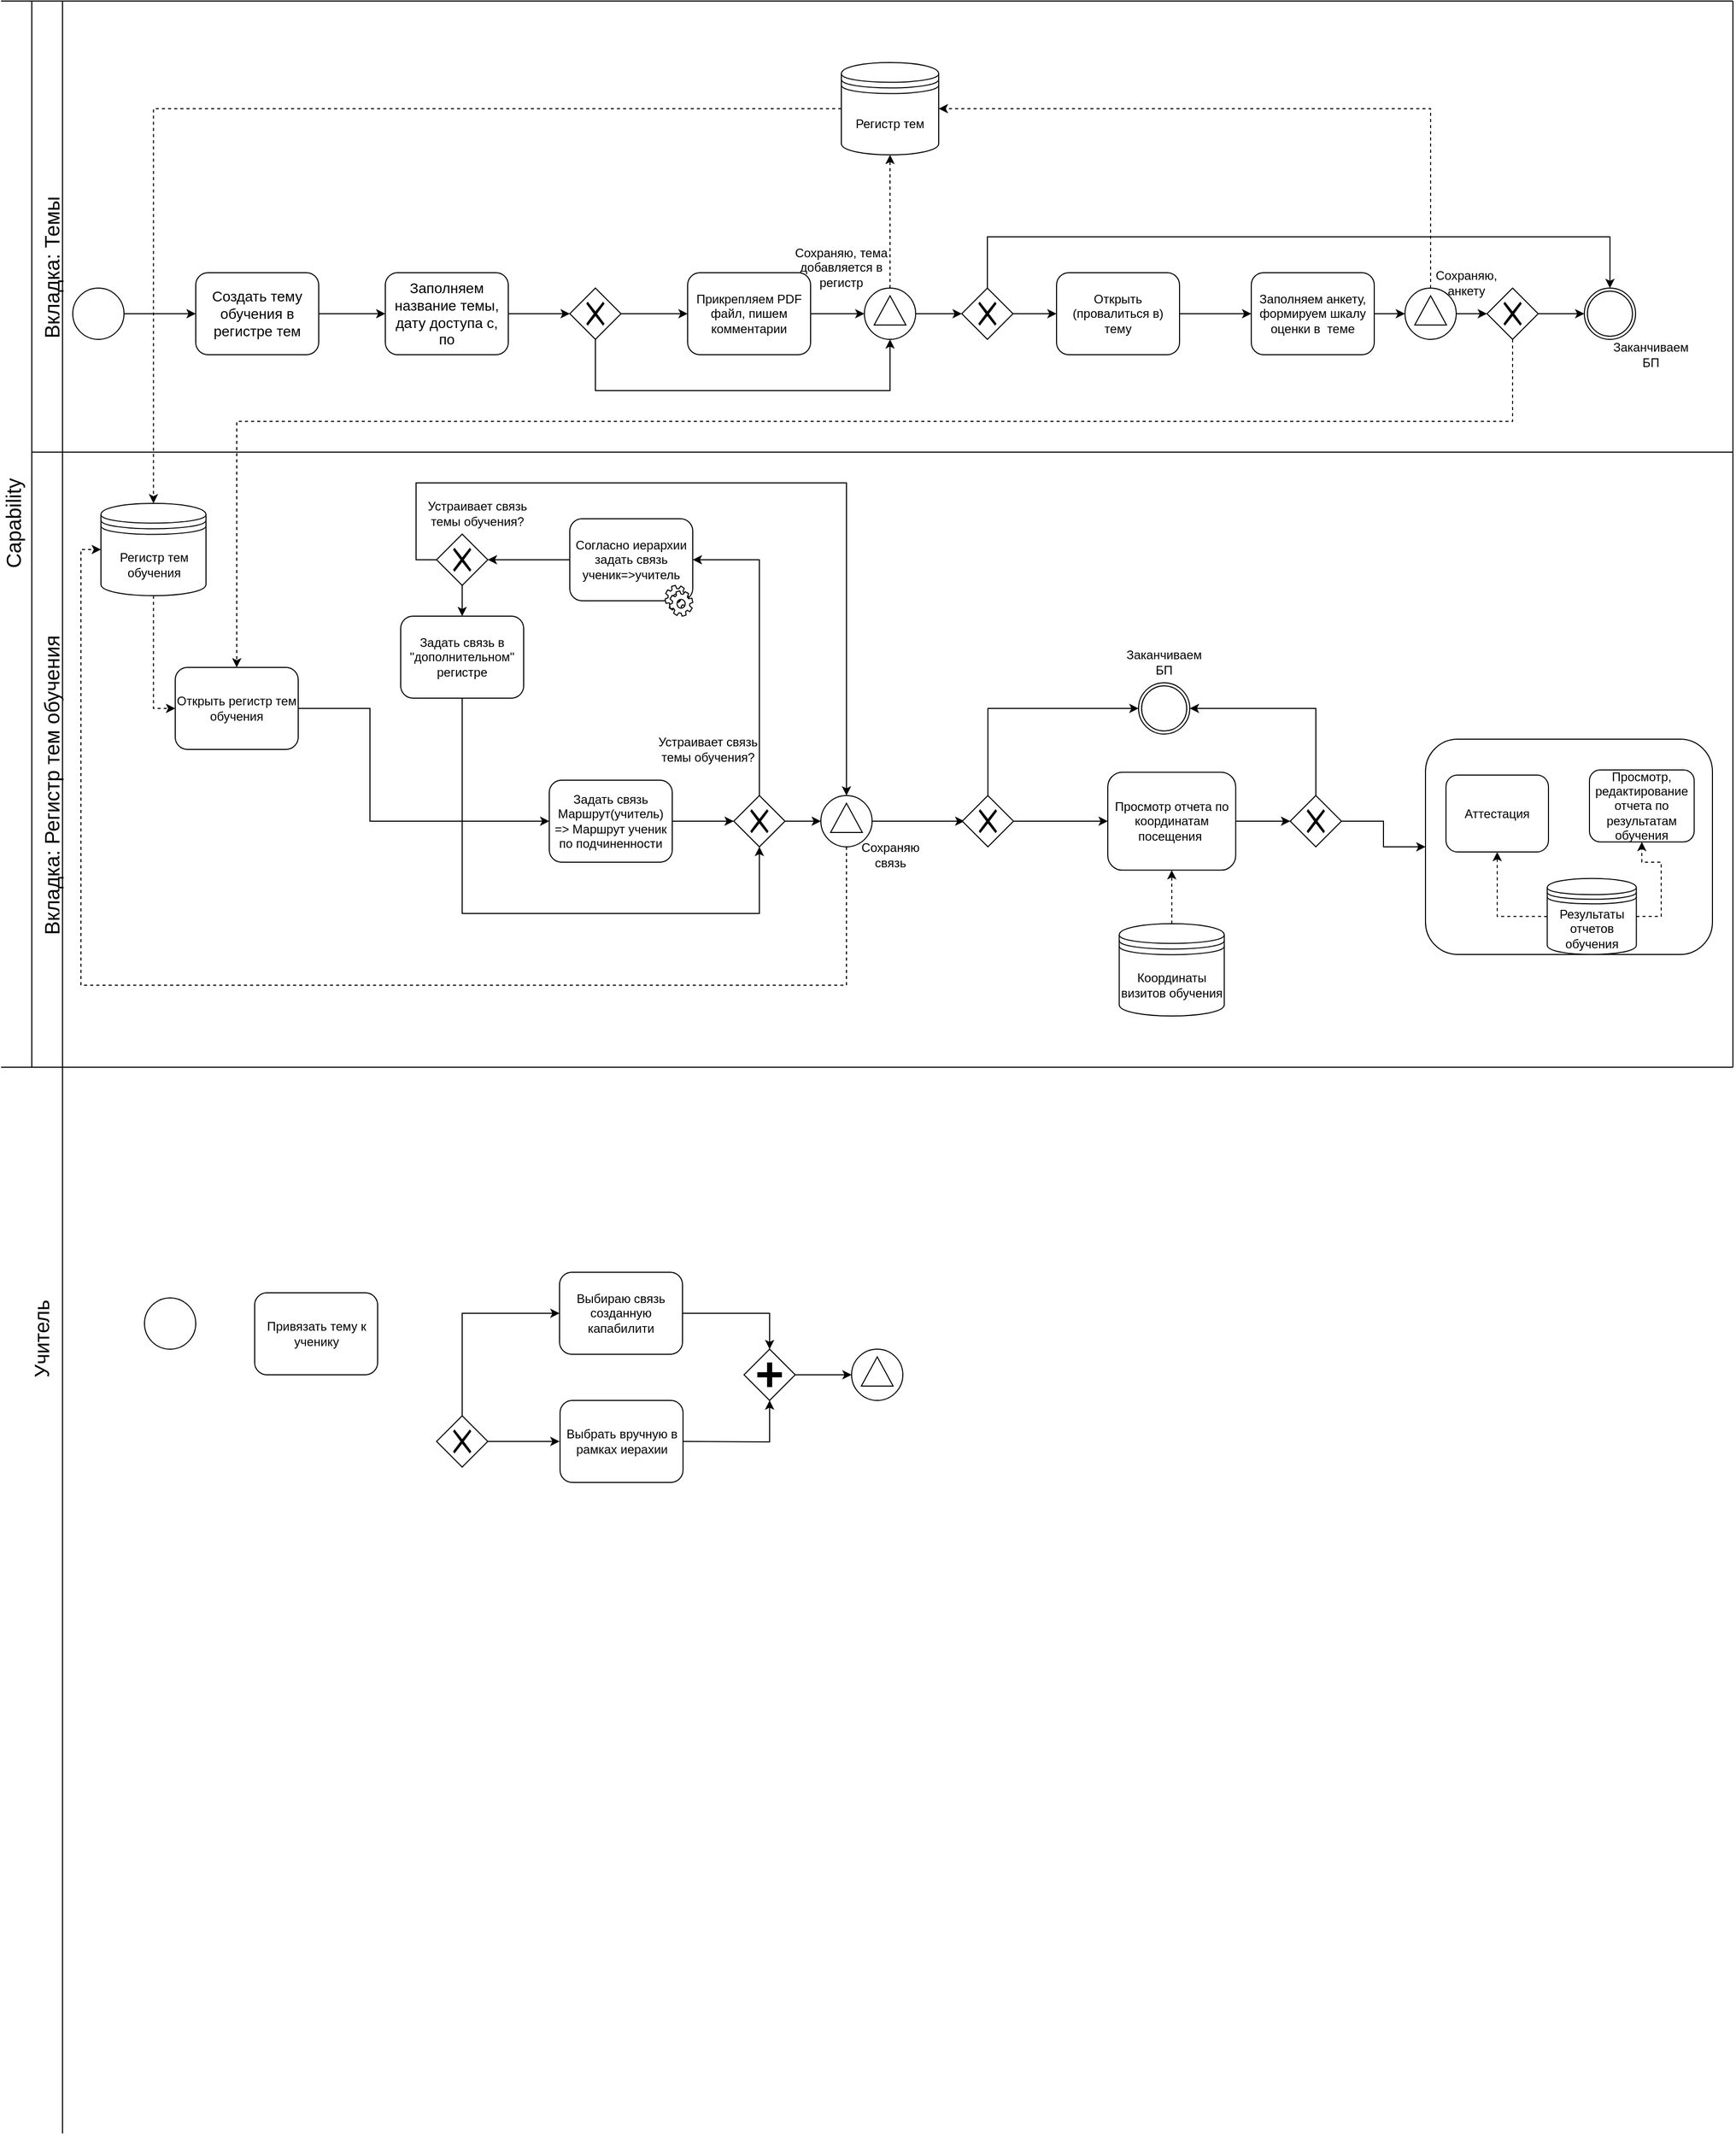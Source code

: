 <mxfile version="13.6.5" type="github">
  <diagram name="Page-1" id="2a216829-ef6e-dabb-86c1-c78162f3ba2b">
    <mxGraphModel dx="1150" dy="746" grid="1" gridSize="10" guides="1" tooltips="1" connect="1" arrows="1" fold="1" page="1" pageScale="1" pageWidth="850" pageHeight="1100" background="#ffffff" math="0" shadow="0">
      <root>
        <mxCell id="0" />
        <mxCell id="1" parent="0" />
        <mxCell id="Ov0t7hppLk0mNa3laH7u-1" value="" style="shape=mxgraph.bpmn.shape;html=1;verticalLabelPosition=bottom;labelBackgroundColor=#ffffff;verticalAlign=top;align=center;perimeter=ellipsePerimeter;outlineConnect=0;outline=standard;symbol=general;" parent="1" vertex="1">
          <mxGeometry x="140" y="1305" width="50" height="50" as="geometry" />
        </mxCell>
        <mxCell id="Ov0t7hppLk0mNa3laH7u-25" style="edgeStyle=orthogonalEdgeStyle;rounded=0;orthogonalLoop=1;jettySize=auto;html=1;entryX=0.5;entryY=0;entryDx=0;entryDy=0;" parent="1" source="Ov0t7hppLk0mNa3laH7u-2" target="Ov0t7hppLk0mNa3laH7u-24" edge="1">
          <mxGeometry relative="1" as="geometry" />
        </mxCell>
        <mxCell id="Ov0t7hppLk0mNa3laH7u-2" value="Выбираю связь созданную капабилити" style="shape=ext;rounded=1;html=1;whiteSpace=wrap;" parent="1" vertex="1">
          <mxGeometry x="545" y="1280" width="120" height="80" as="geometry" />
        </mxCell>
        <mxCell id="Ov0t7hppLk0mNa3laH7u-7" style="edgeStyle=orthogonalEdgeStyle;rounded=0;orthogonalLoop=1;jettySize=auto;html=1;entryX=0;entryY=0.5;entryDx=0;entryDy=0;" parent="1" source="Ov0t7hppLk0mNa3laH7u-3" target="Ov0t7hppLk0mNa3laH7u-2" edge="1">
          <mxGeometry relative="1" as="geometry">
            <Array as="points">
              <mxPoint x="450" y="1320" />
            </Array>
          </mxGeometry>
        </mxCell>
        <mxCell id="Ov0t7hppLk0mNa3laH7u-8" style="edgeStyle=orthogonalEdgeStyle;rounded=0;orthogonalLoop=1;jettySize=auto;html=1;entryX=0;entryY=0.5;entryDx=0;entryDy=0;" parent="1" source="Ov0t7hppLk0mNa3laH7u-3" edge="1">
          <mxGeometry relative="1" as="geometry">
            <mxPoint x="545" y="1445" as="targetPoint" />
          </mxGeometry>
        </mxCell>
        <mxCell id="Ov0t7hppLk0mNa3laH7u-3" value="" style="shape=mxgraph.bpmn.shape;html=1;verticalLabelPosition=bottom;labelBackgroundColor=#ffffff;verticalAlign=top;align=center;perimeter=rhombusPerimeter;background=gateway;outlineConnect=0;outline=none;symbol=exclusiveGw;" parent="1" vertex="1">
          <mxGeometry x="425" y="1420" width="50" height="50" as="geometry" />
        </mxCell>
        <mxCell id="Ov0t7hppLk0mNa3laH7u-26" style="edgeStyle=orthogonalEdgeStyle;rounded=0;orthogonalLoop=1;jettySize=auto;html=1;entryX=0.5;entryY=1;entryDx=0;entryDy=0;" parent="1" target="Ov0t7hppLk0mNa3laH7u-24" edge="1">
          <mxGeometry relative="1" as="geometry">
            <mxPoint x="665" y="1445" as="sourcePoint" />
          </mxGeometry>
        </mxCell>
        <mxCell id="Ov0t7hppLk0mNa3laH7u-4" value="Выбрать вручную в рамках иерахии" style="shape=ext;rounded=1;html=1;whiteSpace=wrap;" parent="1" vertex="1">
          <mxGeometry x="545.5" y="1405" width="120" height="80" as="geometry" />
        </mxCell>
        <mxCell id="Ov0t7hppLk0mNa3laH7u-11" value="" style="shape=mxgraph.bpmn.shape;html=1;verticalLabelPosition=bottom;labelBackgroundColor=#ffffff;verticalAlign=top;align=center;perimeter=ellipsePerimeter;outlineConnect=0;outline=standard;symbol=signal;" parent="1" vertex="1">
          <mxGeometry x="830" y="1355" width="50" height="50" as="geometry" />
        </mxCell>
        <mxCell id="vuQd_B5Kcasl4n16irG2-29" value="Привязать тему к ученику" style="shape=ext;rounded=1;html=1;whiteSpace=wrap;" parent="1" vertex="1">
          <mxGeometry x="247.5" y="1300" width="120" height="80" as="geometry" />
        </mxCell>
        <mxCell id="Ov0t7hppLk0mNa3laH7u-27" style="edgeStyle=orthogonalEdgeStyle;rounded=0;orthogonalLoop=1;jettySize=auto;html=1;" parent="1" source="Ov0t7hppLk0mNa3laH7u-24" target="Ov0t7hppLk0mNa3laH7u-11" edge="1">
          <mxGeometry relative="1" as="geometry" />
        </mxCell>
        <mxCell id="Ov0t7hppLk0mNa3laH7u-24" value="" style="shape=mxgraph.bpmn.shape;html=1;verticalLabelPosition=bottom;labelBackgroundColor=#ffffff;verticalAlign=top;align=center;perimeter=rhombusPerimeter;background=gateway;outlineConnect=0;outline=none;symbol=parallelGw;" parent="1" vertex="1">
          <mxGeometry x="725" y="1355" width="50" height="50" as="geometry" />
        </mxCell>
        <mxCell id="7a84cebc1def654-1" value="" style="shape=mxgraph.bpmn.shape;html=1;verticalLabelPosition=bottom;labelBackgroundColor=#ffffff;verticalAlign=top;perimeter=ellipsePerimeter;outline=standard;symbol=general;" parent="1" vertex="1">
          <mxGeometry x="70" y="320" width="50" height="50" as="geometry" />
        </mxCell>
        <mxCell id="7a84cebc1def654-36" style="edgeStyle=orthogonalEdgeStyle;rounded=0;html=1;jettySize=auto;orthogonalLoop=1;" parent="1" source="7a84cebc1def654-1" target="7a84cebc1def654-2" edge="1">
          <mxGeometry relative="1" as="geometry" />
        </mxCell>
        <mxCell id="Ov0t7hppLk0mNa3laH7u-40" style="edgeStyle=orthogonalEdgeStyle;rounded=0;orthogonalLoop=1;jettySize=auto;html=1;entryX=0;entryY=0.5;entryDx=0;entryDy=0;" parent="1" source="7a84cebc1def654-2" target="Ov0t7hppLk0mNa3laH7u-41" edge="1">
          <mxGeometry relative="1" as="geometry">
            <mxPoint x="340" y="375" as="targetPoint" />
          </mxGeometry>
        </mxCell>
        <mxCell id="7a84cebc1def654-2" value="&lt;span style=&quot;font-size: 14px&quot;&gt;Создать тему обучения в регистре тем&lt;/span&gt;" style="shape=ext;rounded=1;html=1;whiteSpace=wrap;" parent="1" vertex="1">
          <mxGeometry x="190" y="305" width="120" height="80" as="geometry" />
        </mxCell>
        <mxCell id="Dc_LHGW3L4LaWaMohp9L-12" style="edgeStyle=orthogonalEdgeStyle;rounded=0;orthogonalLoop=1;jettySize=auto;html=1;entryX=0.5;entryY=0;entryDx=0;entryDy=0;" parent="1" source="Dc_LHGW3L4LaWaMohp9L-3" target="vuQd_B5Kcasl4n16irG2-27" edge="1">
          <mxGeometry relative="1" as="geometry" />
        </mxCell>
        <mxCell id="Dc_LHGW3L4LaWaMohp9L-5" value="Устраивает связь темы обучения?" style="text;html=1;strokeColor=none;fillColor=none;align=center;verticalAlign=middle;whiteSpace=wrap;rounded=0;" parent="1" vertex="1">
          <mxGeometry x="415" y="510" width="100" height="60" as="geometry" />
        </mxCell>
        <mxCell id="Dc_LHGW3L4LaWaMohp9L-3" value="" style="shape=mxgraph.bpmn.shape;html=1;verticalLabelPosition=bottom;labelBackgroundColor=#ffffff;verticalAlign=top;align=center;perimeter=rhombusPerimeter;background=gateway;outlineConnect=0;outline=none;symbol=exclusiveGw;" parent="1" vertex="1">
          <mxGeometry x="425" y="560" width="50" height="50" as="geometry" />
        </mxCell>
        <mxCell id="Dc_LHGW3L4LaWaMohp9L-4" style="edgeStyle=orthogonalEdgeStyle;rounded=0;orthogonalLoop=1;jettySize=auto;html=1;entryX=1;entryY=0.5;entryDx=0;entryDy=0;" parent="1" source="Dc_LHGW3L4LaWaMohp9L-1" target="Dc_LHGW3L4LaWaMohp9L-3" edge="1">
          <mxGeometry relative="1" as="geometry" />
        </mxCell>
        <mxCell id="Dc_LHGW3L4LaWaMohp9L-1" value="Согласно иерархии задать связь ученик=&amp;gt;учитель" style="shape=ext;rounded=1;html=1;whiteSpace=wrap;" parent="1" vertex="1">
          <mxGeometry x="555" y="545" width="120" height="80" as="geometry" />
        </mxCell>
        <mxCell id="Dc_LHGW3L4LaWaMohp9L-20" value="" style="shape=mxgraph.bpmn.service_task;html=1;outlineConnect=0;" parent="1" vertex="1">
          <mxGeometry x="648" y="610" width="27" height="30" as="geometry" />
        </mxCell>
        <mxCell id="vuQd_B5Kcasl4n16irG2-27" value="Задать связь в &quot;дополнительном&quot; регистре" style="shape=ext;rounded=1;html=1;whiteSpace=wrap;" parent="1" vertex="1">
          <mxGeometry x="390" y="640" width="120" height="80" as="geometry" />
        </mxCell>
        <mxCell id="Dc_LHGW3L4LaWaMohp9L-11" style="edgeStyle=orthogonalEdgeStyle;rounded=0;orthogonalLoop=1;jettySize=auto;html=1;exitX=0.5;exitY=0;exitDx=0;exitDy=0;entryX=1;entryY=0.5;entryDx=0;entryDy=0;" parent="1" source="vuQd_B5Kcasl4n16irG2-24" target="Dc_LHGW3L4LaWaMohp9L-1" edge="1">
          <mxGeometry relative="1" as="geometry" />
        </mxCell>
        <mxCell id="Dc_LHGW3L4LaWaMohp9L-13" style="edgeStyle=orthogonalEdgeStyle;rounded=0;orthogonalLoop=1;jettySize=auto;html=1;exitX=0;exitY=0.5;exitDx=0;exitDy=0;entryX=0.5;entryY=0;entryDx=0;entryDy=0;" parent="1" source="Dc_LHGW3L4LaWaMohp9L-3" target="Ov0t7hppLk0mNa3laH7u-14" edge="1">
          <mxGeometry relative="1" as="geometry">
            <mxPoint x="895" y="700" as="targetPoint" />
            <Array as="points">
              <mxPoint x="405" y="585" />
              <mxPoint x="405" y="510" />
              <mxPoint x="825" y="510" />
            </Array>
          </mxGeometry>
        </mxCell>
        <mxCell id="vuQd_B5Kcasl4n16irG2-5" value="Задать связь Маршрут(учитель) =&amp;gt; Маршрут ученик по подчиненности" style="shape=ext;rounded=1;html=1;whiteSpace=wrap;" parent="1" vertex="1">
          <mxGeometry x="535" y="800" width="120" height="80" as="geometry" />
        </mxCell>
        <mxCell id="vuQd_B5Kcasl4n16irG2-24" value="" style="shape=mxgraph.bpmn.shape;html=1;verticalLabelPosition=bottom;labelBackgroundColor=#ffffff;verticalAlign=top;align=center;perimeter=rhombusPerimeter;background=gateway;outlineConnect=0;outline=none;symbol=exclusiveGw;" parent="1" vertex="1">
          <mxGeometry x="715" y="815" width="50" height="50" as="geometry" />
        </mxCell>
        <mxCell id="Dc_LHGW3L4LaWaMohp9L-15" style="edgeStyle=orthogonalEdgeStyle;rounded=0;orthogonalLoop=1;jettySize=auto;html=1;entryX=0.5;entryY=1;entryDx=0;entryDy=0;" parent="1" source="vuQd_B5Kcasl4n16irG2-27" target="vuQd_B5Kcasl4n16irG2-24" edge="1">
          <mxGeometry relative="1" as="geometry">
            <mxPoint x="675" y="910" as="targetPoint" />
            <Array as="points">
              <mxPoint x="450" y="930" />
              <mxPoint x="740" y="930" />
            </Array>
          </mxGeometry>
        </mxCell>
        <mxCell id="vuQd_B5Kcasl4n16irG2-18" style="edgeStyle=orthogonalEdgeStyle;rounded=0;orthogonalLoop=1;jettySize=auto;html=1;" parent="1" source="vuQd_B5Kcasl4n16irG2-5" edge="1">
          <mxGeometry relative="1" as="geometry">
            <mxPoint x="715" y="840" as="targetPoint" />
          </mxGeometry>
        </mxCell>
        <mxCell id="Ov0t7hppLk0mNa3laH7u-20" style="edgeStyle=orthogonalEdgeStyle;rounded=0;orthogonalLoop=1;jettySize=auto;html=1;" parent="1" source="Ov0t7hppLk0mNa3laH7u-14" edge="1">
          <mxGeometry relative="1" as="geometry">
            <mxPoint x="940" y="840" as="targetPoint" />
          </mxGeometry>
        </mxCell>
        <mxCell id="Ov0t7hppLk0mNa3laH7u-117" style="edgeStyle=orthogonalEdgeStyle;rounded=0;orthogonalLoop=1;jettySize=auto;html=1;exitX=0.5;exitY=1;exitDx=0;exitDy=0;entryX=0;entryY=0.5;entryDx=0;entryDy=0;dashed=1;" parent="1" source="Ov0t7hppLk0mNa3laH7u-14" target="Ov0t7hppLk0mNa3laH7u-88" edge="1">
          <mxGeometry relative="1" as="geometry">
            <Array as="points">
              <mxPoint x="825" y="1000" />
              <mxPoint x="78" y="1000" />
              <mxPoint x="78" y="575" />
            </Array>
          </mxGeometry>
        </mxCell>
        <mxCell id="Ov0t7hppLk0mNa3laH7u-14" value="" style="shape=mxgraph.bpmn.shape;html=1;verticalLabelPosition=bottom;labelBackgroundColor=#ffffff;verticalAlign=top;align=center;perimeter=ellipsePerimeter;outlineConnect=0;outline=standard;symbol=signal;" parent="1" vertex="1">
          <mxGeometry x="800" y="815" width="50" height="50" as="geometry" />
        </mxCell>
        <mxCell id="Ov0t7hppLk0mNa3laH7u-16" style="edgeStyle=orthogonalEdgeStyle;rounded=0;orthogonalLoop=1;jettySize=auto;html=1;exitX=1;exitY=0.5;exitDx=0;exitDy=0;" parent="1" source="vuQd_B5Kcasl4n16irG2-24" target="Ov0t7hppLk0mNa3laH7u-14" edge="1">
          <mxGeometry relative="1" as="geometry" />
        </mxCell>
        <mxCell id="Ov0t7hppLk0mNa3laH7u-52" style="edgeStyle=orthogonalEdgeStyle;rounded=0;orthogonalLoop=1;jettySize=auto;html=1;entryX=0.5;entryY=1;entryDx=0;entryDy=0;dashed=1;" parent="1" source="Ov0t7hppLk0mNa3laH7u-29" target="Ov0t7hppLk0mNa3laH7u-31" edge="1">
          <mxGeometry relative="1" as="geometry" />
        </mxCell>
        <mxCell id="Ov0t7hppLk0mNa3laH7u-76" style="edgeStyle=orthogonalEdgeStyle;rounded=0;orthogonalLoop=1;jettySize=auto;html=1;" parent="1" source="Ov0t7hppLk0mNa3laH7u-29" target="Ov0t7hppLk0mNa3laH7u-74" edge="1">
          <mxGeometry relative="1" as="geometry" />
        </mxCell>
        <mxCell id="Ov0t7hppLk0mNa3laH7u-29" value="" style="shape=mxgraph.bpmn.shape;html=1;verticalLabelPosition=bottom;labelBackgroundColor=#ffffff;verticalAlign=top;align=center;perimeter=ellipsePerimeter;outlineConnect=0;outline=standard;symbol=signal;" parent="1" vertex="1">
          <mxGeometry x="842.5" y="320" width="50" height="50" as="geometry" />
        </mxCell>
        <mxCell id="Ov0t7hppLk0mNa3laH7u-30" value="Сохраняю, тема добавляется в регистр" style="text;html=1;strokeColor=none;fillColor=none;align=center;verticalAlign=middle;whiteSpace=wrap;rounded=0;" parent="1" vertex="1">
          <mxGeometry x="760" y="280" width="120" height="40" as="geometry" />
        </mxCell>
        <mxCell id="Ov0t7hppLk0mNa3laH7u-90" style="edgeStyle=orthogonalEdgeStyle;rounded=0;orthogonalLoop=1;jettySize=auto;html=1;dashed=1;" parent="1" source="Ov0t7hppLk0mNa3laH7u-31" target="Ov0t7hppLk0mNa3laH7u-88" edge="1">
          <mxGeometry relative="1" as="geometry" />
        </mxCell>
        <mxCell id="Ov0t7hppLk0mNa3laH7u-31" value="Регистр тем" style="shape=datastore;whiteSpace=wrap;html=1;" parent="1" vertex="1">
          <mxGeometry x="820" y="100" width="95" height="90" as="geometry" />
        </mxCell>
        <mxCell id="Ov0t7hppLk0mNa3laH7u-34" value="" style="endArrow=none;html=1;" parent="1" edge="1">
          <mxGeometry width="50" height="50" relative="1" as="geometry">
            <mxPoint x="30" y="480" as="sourcePoint" />
            <mxPoint x="1690" y="480" as="targetPoint" />
          </mxGeometry>
        </mxCell>
        <mxCell id="Ov0t7hppLk0mNa3laH7u-35" value="&lt;font style=&quot;font-size: 20px&quot;&gt;Вкладка: Темы&lt;/font&gt;" style="text;html=1;strokeColor=none;fillColor=none;align=center;verticalAlign=middle;whiteSpace=wrap;rounded=0;comic=0;rotation=270;" parent="1" vertex="1">
          <mxGeometry x="-70" y="290" width="237.5" height="20" as="geometry" />
        </mxCell>
        <mxCell id="Ov0t7hppLk0mNa3laH7u-44" style="edgeStyle=orthogonalEdgeStyle;rounded=0;orthogonalLoop=1;jettySize=auto;html=1;exitX=1;exitY=0.5;exitDx=0;exitDy=0;entryX=0;entryY=0.5;entryDx=0;entryDy=0;" parent="1" source="Ov0t7hppLk0mNa3laH7u-41" target="Ov0t7hppLk0mNa3laH7u-42" edge="1">
          <mxGeometry relative="1" as="geometry" />
        </mxCell>
        <mxCell id="Ov0t7hppLk0mNa3laH7u-41" value="&lt;font style=&quot;font-size: 14px&quot;&gt;Заполняем название темы, дату доступа с, по&lt;/font&gt;" style="shape=ext;rounded=1;html=1;whiteSpace=wrap;comic=0;" parent="1" vertex="1">
          <mxGeometry x="375" y="305" width="120" height="80" as="geometry" />
        </mxCell>
        <mxCell id="Ov0t7hppLk0mNa3laH7u-46" style="edgeStyle=orthogonalEdgeStyle;rounded=0;orthogonalLoop=1;jettySize=auto;html=1;entryX=0.5;entryY=1;entryDx=0;entryDy=0;exitX=0.5;exitY=1;exitDx=0;exitDy=0;" parent="1" source="Ov0t7hppLk0mNa3laH7u-42" target="Ov0t7hppLk0mNa3laH7u-29" edge="1">
          <mxGeometry relative="1" as="geometry">
            <Array as="points">
              <mxPoint x="580" y="420" />
              <mxPoint x="868" y="420" />
            </Array>
          </mxGeometry>
        </mxCell>
        <mxCell id="Ov0t7hppLk0mNa3laH7u-49" style="edgeStyle=orthogonalEdgeStyle;rounded=0;orthogonalLoop=1;jettySize=auto;html=1;entryX=0;entryY=0.5;entryDx=0;entryDy=0;" parent="1" source="Ov0t7hppLk0mNa3laH7u-42" target="Ov0t7hppLk0mNa3laH7u-48" edge="1">
          <mxGeometry relative="1" as="geometry" />
        </mxCell>
        <mxCell id="Ov0t7hppLk0mNa3laH7u-42" value="" style="shape=mxgraph.bpmn.shape;html=1;verticalLabelPosition=bottom;labelBackgroundColor=#ffffff;verticalAlign=top;align=center;perimeter=rhombusPerimeter;background=gateway;outlineConnect=0;outline=none;symbol=exclusiveGw;comic=0;" parent="1" vertex="1">
          <mxGeometry x="555" y="320" width="50" height="50" as="geometry" />
        </mxCell>
        <mxCell id="Ov0t7hppLk0mNa3laH7u-51" style="edgeStyle=orthogonalEdgeStyle;rounded=0;orthogonalLoop=1;jettySize=auto;html=1;entryX=0;entryY=0.5;entryDx=0;entryDy=0;" parent="1" source="Ov0t7hppLk0mNa3laH7u-48" target="Ov0t7hppLk0mNa3laH7u-29" edge="1">
          <mxGeometry relative="1" as="geometry" />
        </mxCell>
        <mxCell id="Ov0t7hppLk0mNa3laH7u-48" value="Прикрепляем PDF файл, пишем комментарии" style="shape=ext;rounded=1;html=1;whiteSpace=wrap;comic=0;" parent="1" vertex="1">
          <mxGeometry x="670" y="305" width="120" height="80" as="geometry" />
        </mxCell>
        <mxCell id="Ov0t7hppLk0mNa3laH7u-59" style="edgeStyle=orthogonalEdgeStyle;rounded=0;orthogonalLoop=1;jettySize=auto;html=1;entryX=0;entryY=0.5;entryDx=0;entryDy=0;" parent="1" source="Ov0t7hppLk0mNa3laH7u-58" target="Ov0t7hppLk0mNa3laH7u-60" edge="1">
          <mxGeometry relative="1" as="geometry">
            <mxPoint x="1180" y="345" as="targetPoint" />
          </mxGeometry>
        </mxCell>
        <mxCell id="Ov0t7hppLk0mNa3laH7u-58" value="Открыть (провалиться в) тему" style="shape=ext;rounded=1;html=1;whiteSpace=wrap;comic=0;" parent="1" vertex="1">
          <mxGeometry x="1030" y="305" width="120" height="80" as="geometry" />
        </mxCell>
        <mxCell id="Ov0t7hppLk0mNa3laH7u-61" style="edgeStyle=orthogonalEdgeStyle;rounded=0;orthogonalLoop=1;jettySize=auto;html=1;entryX=0;entryY=0.5;entryDx=0;entryDy=0;" parent="1" source="Ov0t7hppLk0mNa3laH7u-60" target="Ov0t7hppLk0mNa3laH7u-62" edge="1">
          <mxGeometry relative="1" as="geometry">
            <mxPoint x="1340" y="345" as="targetPoint" />
          </mxGeometry>
        </mxCell>
        <mxCell id="Ov0t7hppLk0mNa3laH7u-60" value="Заполняем анкету, формируем шкалу оценки в&amp;nbsp; теме" style="shape=ext;rounded=1;html=1;whiteSpace=wrap;comic=0;" parent="1" vertex="1">
          <mxGeometry x="1220" y="305" width="120" height="80" as="geometry" />
        </mxCell>
        <mxCell id="Ov0t7hppLk0mNa3laH7u-64" style="edgeStyle=orthogonalEdgeStyle;rounded=0;orthogonalLoop=1;jettySize=auto;html=1;entryX=1;entryY=0.5;entryDx=0;entryDy=0;dashed=1;" parent="1" source="Ov0t7hppLk0mNa3laH7u-62" target="Ov0t7hppLk0mNa3laH7u-31" edge="1">
          <mxGeometry relative="1" as="geometry">
            <Array as="points">
              <mxPoint x="1395" y="145" />
            </Array>
          </mxGeometry>
        </mxCell>
        <mxCell id="Ov0t7hppLk0mNa3laH7u-66" style="edgeStyle=orthogonalEdgeStyle;rounded=0;orthogonalLoop=1;jettySize=auto;html=1;exitX=1;exitY=0.5;exitDx=0;exitDy=0;entryX=0;entryY=0.5;entryDx=0;entryDy=0;" parent="1" source="Ov0t7hppLk0mNa3laH7u-62" target="Ov0t7hppLk0mNa3laH7u-68" edge="1">
          <mxGeometry relative="1" as="geometry">
            <mxPoint x="1430" y="345" as="targetPoint" />
          </mxGeometry>
        </mxCell>
        <mxCell id="Ov0t7hppLk0mNa3laH7u-62" value="" style="shape=mxgraph.bpmn.shape;html=1;verticalLabelPosition=bottom;labelBackgroundColor=#ffffff;verticalAlign=top;align=center;perimeter=ellipsePerimeter;outlineConnect=0;outline=standard;symbol=signal;comic=0;" parent="1" vertex="1">
          <mxGeometry x="1370" y="320" width="50" height="50" as="geometry" />
        </mxCell>
        <mxCell id="Ov0t7hppLk0mNa3laH7u-65" value="Сохраняю, анкету" style="text;html=1;strokeColor=none;fillColor=none;align=center;verticalAlign=middle;whiteSpace=wrap;rounded=0;" parent="1" vertex="1">
          <mxGeometry x="1390" y="290" width="80" height="50" as="geometry" />
        </mxCell>
        <mxCell id="Ov0t7hppLk0mNa3laH7u-69" style="edgeStyle=orthogonalEdgeStyle;rounded=0;orthogonalLoop=1;jettySize=auto;html=1;entryX=0;entryY=0.5;entryDx=0;entryDy=0;" parent="1" source="Ov0t7hppLk0mNa3laH7u-68" target="Ov0t7hppLk0mNa3laH7u-70" edge="1">
          <mxGeometry relative="1" as="geometry">
            <mxPoint x="1530" y="345" as="targetPoint" />
          </mxGeometry>
        </mxCell>
        <mxCell id="Ov0t7hppLk0mNa3laH7u-86" style="edgeStyle=orthogonalEdgeStyle;rounded=0;orthogonalLoop=1;jettySize=auto;html=1;dashed=1;" parent="1" source="Ov0t7hppLk0mNa3laH7u-68" target="Ov0t7hppLk0mNa3laH7u-82" edge="1">
          <mxGeometry relative="1" as="geometry">
            <Array as="points">
              <mxPoint x="1475" y="450" />
              <mxPoint x="230" y="450" />
            </Array>
          </mxGeometry>
        </mxCell>
        <mxCell id="Ov0t7hppLk0mNa3laH7u-68" value="" style="shape=mxgraph.bpmn.shape;html=1;verticalLabelPosition=bottom;labelBackgroundColor=#ffffff;verticalAlign=top;align=center;perimeter=rhombusPerimeter;background=gateway;outlineConnect=0;outline=none;symbol=exclusiveGw;comic=0;" parent="1" vertex="1">
          <mxGeometry x="1450" y="320" width="50" height="50" as="geometry" />
        </mxCell>
        <mxCell id="Ov0t7hppLk0mNa3laH7u-70" value="" style="shape=mxgraph.bpmn.shape;html=1;verticalLabelPosition=bottom;labelBackgroundColor=#ffffff;verticalAlign=top;align=center;perimeter=ellipsePerimeter;outlineConnect=0;outline=throwing;symbol=general;comic=0;" parent="1" vertex="1">
          <mxGeometry x="1545" y="320" width="50" height="50" as="geometry" />
        </mxCell>
        <mxCell id="Ov0t7hppLk0mNa3laH7u-71" value="Заканчиваем БП" style="text;html=1;strokeColor=none;fillColor=none;align=center;verticalAlign=middle;whiteSpace=wrap;rounded=0;" parent="1" vertex="1">
          <mxGeometry x="1570" y="360" width="80" height="50" as="geometry" />
        </mxCell>
        <mxCell id="Ov0t7hppLk0mNa3laH7u-78" style="edgeStyle=orthogonalEdgeStyle;rounded=0;orthogonalLoop=1;jettySize=auto;html=1;exitX=0.5;exitY=0;exitDx=0;exitDy=0;entryX=0.5;entryY=0;entryDx=0;entryDy=0;" parent="1" source="Ov0t7hppLk0mNa3laH7u-74" target="Ov0t7hppLk0mNa3laH7u-70" edge="1">
          <mxGeometry relative="1" as="geometry">
            <Array as="points">
              <mxPoint x="963" y="270" />
              <mxPoint x="1570" y="270" />
            </Array>
          </mxGeometry>
        </mxCell>
        <mxCell id="Ov0t7hppLk0mNa3laH7u-79" style="edgeStyle=orthogonalEdgeStyle;rounded=0;orthogonalLoop=1;jettySize=auto;html=1;entryX=0;entryY=0.5;entryDx=0;entryDy=0;" parent="1" source="Ov0t7hppLk0mNa3laH7u-74" target="Ov0t7hppLk0mNa3laH7u-58" edge="1">
          <mxGeometry relative="1" as="geometry" />
        </mxCell>
        <mxCell id="Ov0t7hppLk0mNa3laH7u-74" value="" style="shape=mxgraph.bpmn.shape;html=1;verticalLabelPosition=bottom;labelBackgroundColor=#ffffff;verticalAlign=top;align=center;perimeter=rhombusPerimeter;background=gateway;outlineConnect=0;outline=none;symbol=exclusiveGw;comic=0;" parent="1" vertex="1">
          <mxGeometry x="937.5" y="320" width="50" height="50" as="geometry" />
        </mxCell>
        <mxCell id="Ov0t7hppLk0mNa3laH7u-81" value="&lt;font style=&quot;font-size: 20px&quot;&gt;Вкладка: Регистр тем обучения&lt;/font&gt;" style="text;html=1;strokeColor=none;fillColor=none;align=center;verticalAlign=middle;whiteSpace=wrap;rounded=0;comic=0;rotation=270;" parent="1" vertex="1">
          <mxGeometry x="-130" y="795" width="357.5" height="20" as="geometry" />
        </mxCell>
        <mxCell id="Ov0t7hppLk0mNa3laH7u-96" style="edgeStyle=orthogonalEdgeStyle;rounded=0;orthogonalLoop=1;jettySize=auto;html=1;entryX=0;entryY=0.5;entryDx=0;entryDy=0;" parent="1" source="Ov0t7hppLk0mNa3laH7u-82" target="vuQd_B5Kcasl4n16irG2-5" edge="1">
          <mxGeometry relative="1" as="geometry">
            <Array as="points">
              <mxPoint x="360" y="730" />
              <mxPoint x="360" y="840" />
            </Array>
          </mxGeometry>
        </mxCell>
        <mxCell id="Ov0t7hppLk0mNa3laH7u-82" value="Открыть регистр тем обучения" style="shape=ext;rounded=1;html=1;whiteSpace=wrap;comic=0;" parent="1" vertex="1">
          <mxGeometry x="170" y="690" width="120" height="80" as="geometry" />
        </mxCell>
        <mxCell id="Ov0t7hppLk0mNa3laH7u-83" value="" style="endArrow=none;html=1;" parent="1" edge="1">
          <mxGeometry width="50" height="50" relative="1" as="geometry">
            <mxPoint x="60" y="40" as="sourcePoint" />
            <mxPoint x="60" y="1080" as="targetPoint" />
          </mxGeometry>
        </mxCell>
        <mxCell id="Ov0t7hppLk0mNa3laH7u-89" style="edgeStyle=orthogonalEdgeStyle;rounded=0;orthogonalLoop=1;jettySize=auto;html=1;entryX=0;entryY=0.5;entryDx=0;entryDy=0;dashed=1;" parent="1" source="Ov0t7hppLk0mNa3laH7u-88" target="Ov0t7hppLk0mNa3laH7u-82" edge="1">
          <mxGeometry relative="1" as="geometry" />
        </mxCell>
        <mxCell id="Ov0t7hppLk0mNa3laH7u-88" value="Регистр тем обучения" style="shape=datastore;whiteSpace=wrap;html=1;comic=0;" parent="1" vertex="1">
          <mxGeometry x="97.5" y="530" width="102.5" height="90" as="geometry" />
        </mxCell>
        <mxCell id="Ov0t7hppLk0mNa3laH7u-92" value="" style="endArrow=none;html=1;" parent="1" edge="1">
          <mxGeometry width="50" height="50" relative="1" as="geometry">
            <mxPoint y="1080" as="sourcePoint" />
            <mxPoint x="1690" y="1080" as="targetPoint" />
          </mxGeometry>
        </mxCell>
        <mxCell id="Ov0t7hppLk0mNa3laH7u-98" value="Устраивает связь темы обучения?" style="text;html=1;strokeColor=none;fillColor=none;align=center;verticalAlign=middle;whiteSpace=wrap;rounded=0;" parent="1" vertex="1">
          <mxGeometry x="640" y="740" width="100" height="60" as="geometry" />
        </mxCell>
        <mxCell id="Ov0t7hppLk0mNa3laH7u-99" value="Сохраняю связь" style="text;html=1;strokeColor=none;fillColor=none;align=center;verticalAlign=middle;whiteSpace=wrap;rounded=0;" parent="1" vertex="1">
          <mxGeometry x="832.5" y="857.81" width="70" height="30" as="geometry" />
        </mxCell>
        <mxCell id="Ov0t7hppLk0mNa3laH7u-103" style="edgeStyle=orthogonalEdgeStyle;rounded=0;orthogonalLoop=1;jettySize=auto;html=1;exitX=0.5;exitY=0;exitDx=0;exitDy=0;entryX=0;entryY=0.5;entryDx=0;entryDy=0;" parent="1" source="Ov0t7hppLk0mNa3laH7u-100" target="Ov0t7hppLk0mNa3laH7u-102" edge="1">
          <mxGeometry relative="1" as="geometry" />
        </mxCell>
        <mxCell id="Ov0t7hppLk0mNa3laH7u-104" style="edgeStyle=orthogonalEdgeStyle;rounded=0;orthogonalLoop=1;jettySize=auto;html=1;" parent="1" source="Ov0t7hppLk0mNa3laH7u-100" edge="1">
          <mxGeometry relative="1" as="geometry">
            <mxPoint x="1080" y="840" as="targetPoint" />
          </mxGeometry>
        </mxCell>
        <mxCell id="Ov0t7hppLk0mNa3laH7u-100" value="" style="shape=mxgraph.bpmn.shape;html=1;verticalLabelPosition=bottom;labelBackgroundColor=#ffffff;verticalAlign=top;align=center;perimeter=rhombusPerimeter;background=gateway;outlineConnect=0;outline=none;symbol=exclusiveGw;comic=0;" parent="1" vertex="1">
          <mxGeometry x="938" y="815" width="50" height="50" as="geometry" />
        </mxCell>
        <mxCell id="Ov0t7hppLk0mNa3laH7u-102" value="" style="shape=mxgraph.bpmn.shape;html=1;verticalLabelPosition=bottom;labelBackgroundColor=#ffffff;verticalAlign=top;align=center;perimeter=ellipsePerimeter;outlineConnect=0;outline=throwing;symbol=general;comic=0;" parent="1" vertex="1">
          <mxGeometry x="1110" y="705" width="50" height="50" as="geometry" />
        </mxCell>
        <mxCell id="Ov0t7hppLk0mNa3laH7u-105" value="Заканчиваем БП" style="text;html=1;strokeColor=none;fillColor=none;align=center;verticalAlign=middle;whiteSpace=wrap;rounded=0;" parent="1" vertex="1">
          <mxGeometry x="1095" y="660" width="80" height="50" as="geometry" />
        </mxCell>
        <mxCell id="Ov0t7hppLk0mNa3laH7u-107" style="edgeStyle=orthogonalEdgeStyle;rounded=0;orthogonalLoop=1;jettySize=auto;html=1;exitX=0.5;exitY=1;exitDx=0;exitDy=0;" parent="1" source="Ov0t7hppLk0mNa3laH7u-99" target="Ov0t7hppLk0mNa3laH7u-99" edge="1">
          <mxGeometry relative="1" as="geometry" />
        </mxCell>
        <mxCell id="Ov0t7hppLk0mNa3laH7u-115" value="" style="endArrow=none;html=1;" parent="1" edge="1">
          <mxGeometry width="50" height="50" relative="1" as="geometry">
            <mxPoint y="40" as="sourcePoint" />
            <mxPoint x="1690" y="40" as="targetPoint" />
          </mxGeometry>
        </mxCell>
        <mxCell id="Ov0t7hppLk0mNa3laH7u-124" style="edgeStyle=orthogonalEdgeStyle;rounded=0;orthogonalLoop=1;jettySize=auto;html=1;entryX=0;entryY=0.5;entryDx=0;entryDy=0;" parent="1" source="Ov0t7hppLk0mNa3laH7u-106" target="Ov0t7hppLk0mNa3laH7u-122" edge="1">
          <mxGeometry relative="1" as="geometry" />
        </mxCell>
        <mxCell id="Ov0t7hppLk0mNa3laH7u-106" value="Просмотр отчета по координатам посещения&amp;nbsp;" style="shape=ext;rounded=1;html=1;whiteSpace=wrap;comic=0;" parent="1" vertex="1">
          <mxGeometry x="1080" y="792.19" width="124.81" height="95.62" as="geometry" />
        </mxCell>
        <mxCell id="Ov0t7hppLk0mNa3laH7u-120" style="edgeStyle=orthogonalEdgeStyle;rounded=0;orthogonalLoop=1;jettySize=auto;html=1;entryX=0.5;entryY=1;entryDx=0;entryDy=0;dashed=1;" parent="1" source="Ov0t7hppLk0mNa3laH7u-119" target="Ov0t7hppLk0mNa3laH7u-106" edge="1">
          <mxGeometry relative="1" as="geometry" />
        </mxCell>
        <mxCell id="Ov0t7hppLk0mNa3laH7u-119" value="Координаты визитов обучения" style="shape=datastore;whiteSpace=wrap;html=1;comic=0;" parent="1" vertex="1">
          <mxGeometry x="1091.16" y="940" width="102.5" height="90" as="geometry" />
        </mxCell>
        <mxCell id="Ov0t7hppLk0mNa3laH7u-121" style="edgeStyle=orthogonalEdgeStyle;rounded=0;orthogonalLoop=1;jettySize=auto;html=1;exitX=0.5;exitY=0;exitDx=0;exitDy=0;entryX=1;entryY=0.5;entryDx=0;entryDy=0;" parent="1" source="Ov0t7hppLk0mNa3laH7u-122" target="Ov0t7hppLk0mNa3laH7u-102" edge="1">
          <mxGeometry relative="1" as="geometry">
            <mxPoint x="1320" y="755.0" as="targetPoint" />
          </mxGeometry>
        </mxCell>
        <mxCell id="Ov0t7hppLk0mNa3laH7u-136" style="edgeStyle=orthogonalEdgeStyle;rounded=0;orthogonalLoop=1;jettySize=auto;html=1;exitX=1;exitY=0.5;exitDx=0;exitDy=0;" parent="1" source="Ov0t7hppLk0mNa3laH7u-122" target="Ov0t7hppLk0mNa3laH7u-132" edge="1">
          <mxGeometry relative="1" as="geometry" />
        </mxCell>
        <mxCell id="Ov0t7hppLk0mNa3laH7u-122" value="" style="shape=mxgraph.bpmn.shape;html=1;verticalLabelPosition=bottom;labelBackgroundColor=#ffffff;verticalAlign=top;align=center;perimeter=rhombusPerimeter;background=gateway;outlineConnect=0;outline=none;symbol=exclusiveGw;comic=0;" parent="1" vertex="1">
          <mxGeometry x="1258" y="815" width="50" height="50" as="geometry" />
        </mxCell>
        <mxCell id="Ov0t7hppLk0mNa3laH7u-132" value="Task" style="shape=ext;rounded=1;html=1;whiteSpace=wrap;comic=0;noLabel=1;portConstraintRotation=1;snapToPoint=1;fixDash=1;container=1;" parent="1" vertex="1">
          <mxGeometry x="1390" y="760" width="280" height="210" as="geometry" />
        </mxCell>
        <mxCell id="Ov0t7hppLk0mNa3laH7u-109" value="Просмотр, редактирование отчета по результатам обучения" style="shape=ext;rounded=1;html=1;whiteSpace=wrap;comic=0;" parent="Ov0t7hppLk0mNa3laH7u-132" vertex="1">
          <mxGeometry x="160.001" y="29.996" width="102.217" height="70.222" as="geometry" />
        </mxCell>
        <mxCell id="t6BSPlyHpQ7W5mAEHsCe-7" style="edgeStyle=orthogonalEdgeStyle;rounded=0;orthogonalLoop=1;jettySize=auto;html=1;exitX=0;exitY=0.5;exitDx=0;exitDy=0;dashed=1;" edge="1" parent="Ov0t7hppLk0mNa3laH7u-132" source="Ov0t7hppLk0mNa3laH7u-129" target="t6BSPlyHpQ7W5mAEHsCe-6">
          <mxGeometry relative="1" as="geometry" />
        </mxCell>
        <mxCell id="t6BSPlyHpQ7W5mAEHsCe-8" style="edgeStyle=orthogonalEdgeStyle;rounded=0;orthogonalLoop=1;jettySize=auto;html=1;exitX=1;exitY=0.5;exitDx=0;exitDy=0;entryX=0.5;entryY=1;entryDx=0;entryDy=0;dashed=1;" edge="1" parent="Ov0t7hppLk0mNa3laH7u-132" source="Ov0t7hppLk0mNa3laH7u-129" target="Ov0t7hppLk0mNa3laH7u-109">
          <mxGeometry relative="1" as="geometry">
            <Array as="points">
              <mxPoint x="230" y="173" />
              <mxPoint x="230" y="120" />
              <mxPoint x="211" y="120" />
            </Array>
          </mxGeometry>
        </mxCell>
        <mxCell id="Ov0t7hppLk0mNa3laH7u-129" value="Результаты отчетов обучения" style="shape=datastore;whiteSpace=wrap;html=1;comic=0;" parent="Ov0t7hppLk0mNa3laH7u-132" vertex="1">
          <mxGeometry x="118.788" y="135.879" width="86.97" height="74.118" as="geometry" />
        </mxCell>
        <mxCell id="t6BSPlyHpQ7W5mAEHsCe-6" value="Аттестация" style="shape=ext;rounded=1;html=1;whiteSpace=wrap;" vertex="1" parent="Ov0t7hppLk0mNa3laH7u-132">
          <mxGeometry x="20" y="35" width="100" height="75" as="geometry" />
        </mxCell>
        <mxCell id="t6BSPlyHpQ7W5mAEHsCe-1" value="" style="endArrow=none;html=1;" edge="1" parent="1">
          <mxGeometry width="50" height="50" relative="1" as="geometry">
            <mxPoint x="30" y="40" as="sourcePoint" />
            <mxPoint x="30" y="1080" as="targetPoint" />
          </mxGeometry>
        </mxCell>
        <mxCell id="t6BSPlyHpQ7W5mAEHsCe-2" value="" style="endArrow=none;html=1;" edge="1" parent="1">
          <mxGeometry width="50" height="50" relative="1" as="geometry">
            <mxPoint x="1690" y="40" as="sourcePoint" />
            <mxPoint x="1690" y="1080.0" as="targetPoint" />
          </mxGeometry>
        </mxCell>
        <mxCell id="t6BSPlyHpQ7W5mAEHsCe-3" value="&lt;font style=&quot;font-size: 20px&quot;&gt;Capability&lt;br&gt;&lt;/font&gt;" style="text;html=1;strokeColor=none;fillColor=none;align=center;verticalAlign=middle;whiteSpace=wrap;rounded=0;comic=0;rotation=270;" vertex="1" parent="1">
          <mxGeometry x="-167.5" y="540" width="357.5" height="20" as="geometry" />
        </mxCell>
        <mxCell id="t6BSPlyHpQ7W5mAEHsCe-4" value="" style="endArrow=none;html=1;" edge="1" parent="1">
          <mxGeometry width="50" height="50" relative="1" as="geometry">
            <mxPoint x="60" y="1080" as="sourcePoint" />
            <mxPoint x="60" y="2120" as="targetPoint" />
          </mxGeometry>
        </mxCell>
        <mxCell id="t6BSPlyHpQ7W5mAEHsCe-5" value="&lt;font style=&quot;font-size: 20px&quot;&gt;Учитель&lt;br&gt;&lt;/font&gt;" style="text;html=1;strokeColor=none;fillColor=none;align=center;verticalAlign=middle;whiteSpace=wrap;rounded=0;comic=0;rotation=270;" vertex="1" parent="1">
          <mxGeometry x="-140" y="1335" width="357.5" height="20" as="geometry" />
        </mxCell>
      </root>
    </mxGraphModel>
  </diagram>
</mxfile>
